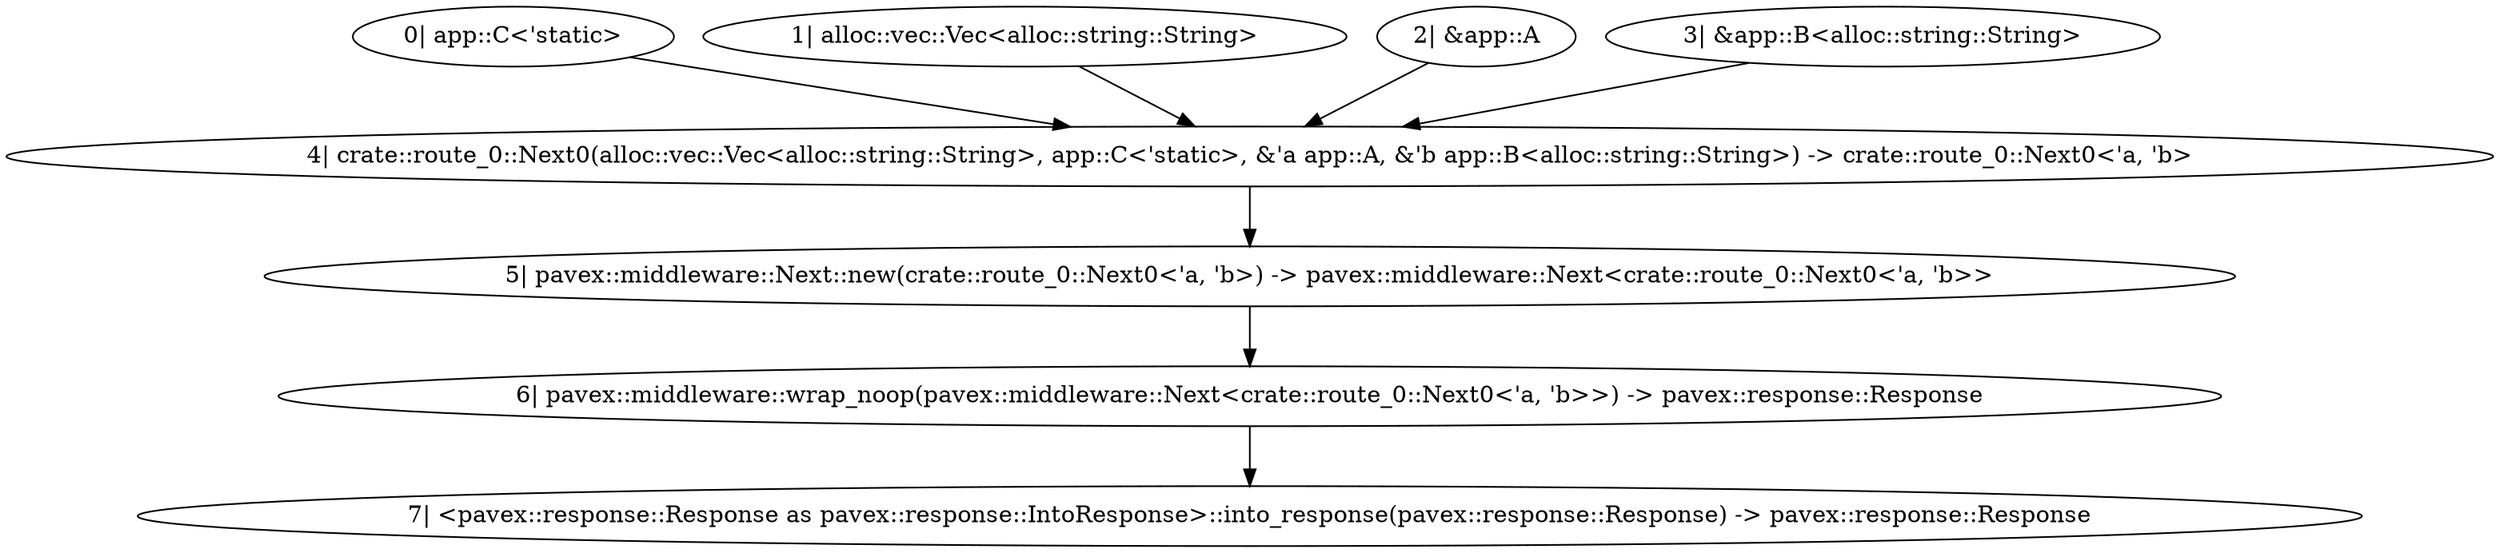 digraph "GET / - 0" {
    0 [ label = "0| app::C<'static>"]
    1 [ label = "1| alloc::vec::Vec<alloc::string::String>"]
    2 [ label = "2| &app::A"]
    3 [ label = "3| &app::B<alloc::string::String>"]
    4 [ label = "4| crate::route_0::Next0(alloc::vec::Vec<alloc::string::String>, app::C<'static>, &'a app::A, &'b app::B<alloc::string::String>) -> crate::route_0::Next0<'a, 'b>"]
    5 [ label = "5| pavex::middleware::Next::new(crate::route_0::Next0<'a, 'b>) -> pavex::middleware::Next<crate::route_0::Next0<'a, 'b>>"]
    6 [ label = "6| pavex::middleware::wrap_noop(pavex::middleware::Next<crate::route_0::Next0<'a, 'b>>) -> pavex::response::Response"]
    7 [ label = "7| <pavex::response::Response as pavex::response::IntoResponse>::into_response(pavex::response::Response) -> pavex::response::Response"]
    5 -> 6 [ ]
    4 -> 5 [ ]
    3 -> 4 [ ]
    0 -> 4 [ ]
    1 -> 4 [ ]
    6 -> 7 [ ]
    2 -> 4 [ ]
}
digraph "GET / - 1" {
    0 [ label = "0| alloc::vec::Vec<alloc::string::String>"]
    1 [ label = "1| app::C<'static>"]
    2 [ label = "2| &app::A"]
    3 [ label = "3| &app::B<alloc::string::String>"]
    4 [ label = "4| app::handler(&app::A, &app::B<alloc::string::String>, app::C<'static>, alloc::vec::Vec<alloc::string::String>) -> pavex::response::Response"]
    5 [ label = "5| <pavex::response::Response as pavex::response::IntoResponse>::into_response(pavex::response::Response) -> pavex::response::Response"]
    0 -> 4 [ ]
    1 -> 4 [ ]
    3 -> 4 [ ]
    4 -> 5 [ ]
    2 -> 4 [ ]
}
digraph "* * - 0" {
    0 [ label = "0| &pavex::router::AllowedMethods"]
    1 [ label = "1| crate::route_1::Next0(&'a pavex::router::AllowedMethods) -> crate::route_1::Next0<'a>"]
    2 [ label = "2| pavex::middleware::Next::new(crate::route_1::Next0<'a>) -> pavex::middleware::Next<crate::route_1::Next0<'a>>"]
    3 [ label = "3| pavex::middleware::wrap_noop(pavex::middleware::Next<crate::route_1::Next0<'a>>) -> pavex::response::Response"]
    4 [ label = "4| <pavex::response::Response as pavex::response::IntoResponse>::into_response(pavex::response::Response) -> pavex::response::Response"]
    2 -> 3 [ ]
    1 -> 2 [ ]
    3 -> 4 [ ]
    0 -> 1 [ ]
}
digraph "* * - 1" {
    0 [ label = "0| &pavex::router::AllowedMethods"]
    1 [ label = "1| pavex::router::default_fallback(&pavex::router::AllowedMethods) -> pavex::response::Response"]
    2 [ label = "2| <pavex::response::Response as pavex::response::IntoResponse>::into_response(pavex::response::Response) -> pavex::response::Response"]
    1 -> 2 [ ]
    0 -> 1 [ ]
}
digraph app_state {
    0 [ label = "0| alloc::vec::Vec<alloc::string::String>"]
    1 [ label = "1| app::C<'static>"]
    2 [ label = "2| app::B<alloc::string::String>"]
    3 [ label = "3| app::A"]
    4 [ label = "4| crate::ApplicationState(app::A, app::B<alloc::string::String>, app::C<'static>, alloc::vec::Vec<alloc::string::String>) -> crate::ApplicationState"]
    0 -> 4 [ ]
    1 -> 4 [ ]
    2 -> 4 [ ]
    3 -> 4 [ ]
}